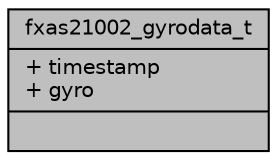 digraph "fxas21002_gyrodata_t"
{
  edge [fontname="Helvetica",fontsize="10",labelfontname="Helvetica",labelfontsize="10"];
  node [fontname="Helvetica",fontsize="10",shape=record];
  Node1 [label="{fxas21002_gyrodata_t\n|+ timestamp\l+ gyro\l|}",height=0.2,width=0.4,color="black", fillcolor="grey75", style="filled", fontcolor="black"];
}
